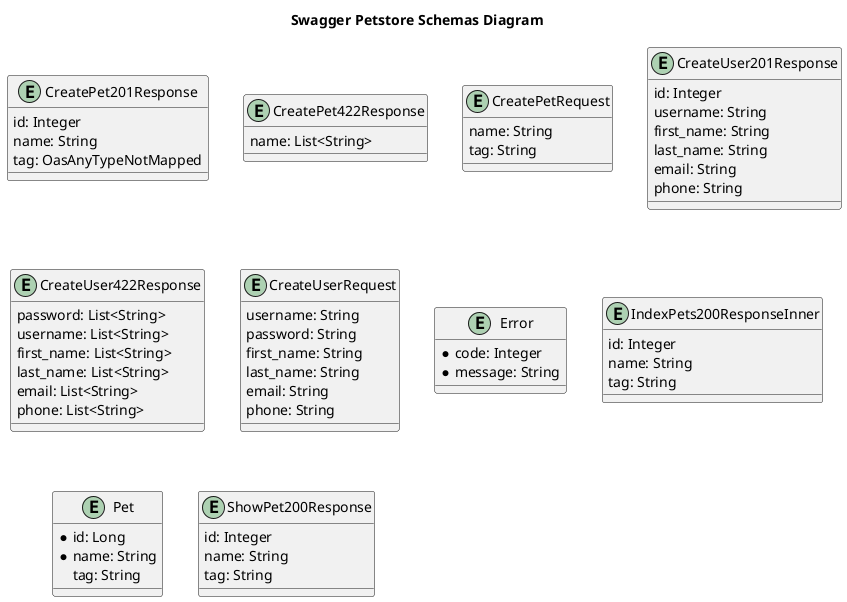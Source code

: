 @startuml

title Swagger Petstore Schemas Diagram

entity CreatePet201Response {
    id: Integer
    name: String
    tag: OasAnyTypeNotMapped
}

entity CreatePet422Response {
    name: List<String>
}

entity CreatePetRequest {
    name: String
    tag: String
}

entity CreateUser201Response {
    id: Integer
    username: String
    first_name: String
    last_name: String
    email: String
    phone: String
}

entity CreateUser422Response {
    password: List<String>
    username: List<String>
    first_name: List<String>
    last_name: List<String>
    email: List<String>
    phone: List<String>
}

entity CreateUserRequest {
    username: String
    password: String
    first_name: String
    last_name: String
    email: String
    phone: String
}

entity Error {
    * code: Integer
    * message: String
}

entity IndexPets200ResponseInner {
    id: Integer
    name: String
    tag: String
}

entity Pet {
    * id: Long
    * name: String
    tag: String
}

entity ShowPet200Response {
    id: Integer
    name: String
    tag: String
}



@enduml